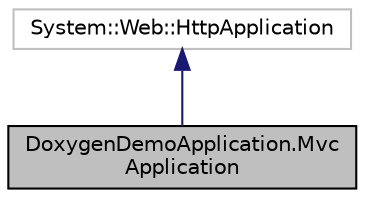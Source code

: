 digraph "DoxygenDemoApplication.MvcApplication"
{
  edge [fontname="Helvetica",fontsize="10",labelfontname="Helvetica",labelfontsize="10"];
  node [fontname="Helvetica",fontsize="10",shape=record];
  Node2 [label="DoxygenDemoApplication.Mvc\lApplication",height=0.2,width=0.4,color="black", fillcolor="grey75", style="filled", fontcolor="black"];
  Node3 -> Node2 [dir="back",color="midnightblue",fontsize="10",style="solid"];
  Node3 [label="System::Web::HttpApplication",height=0.2,width=0.4,color="grey75", fillcolor="white", style="filled"];
}

